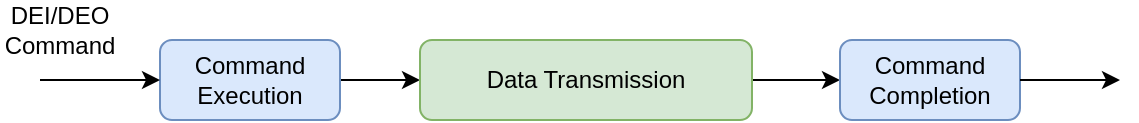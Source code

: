 <mxfile version="21.6.9" type="device">
  <diagram name="第 1 页" id="FD9vOynj4ijKK2sSxHyj">
    <mxGraphModel dx="984" dy="553" grid="1" gridSize="10" guides="1" tooltips="1" connect="1" arrows="1" fold="1" page="1" pageScale="1" pageWidth="827" pageHeight="1169" math="0" shadow="0">
      <root>
        <mxCell id="0" />
        <mxCell id="1" parent="0" />
        <mxCell id="a0gOtykfj_mzRUTAZX3w-4" style="edgeStyle=orthogonalEdgeStyle;rounded=0;orthogonalLoop=1;jettySize=auto;html=1;" edge="1" parent="1" source="a0gOtykfj_mzRUTAZX3w-1" target="a0gOtykfj_mzRUTAZX3w-2">
          <mxGeometry relative="1" as="geometry" />
        </mxCell>
        <mxCell id="a0gOtykfj_mzRUTAZX3w-1" value="Command Execution" style="rounded=1;whiteSpace=wrap;html=1;fillColor=#dae8fc;strokeColor=#6c8ebf;" vertex="1" parent="1">
          <mxGeometry x="200" y="230" width="90" height="40" as="geometry" />
        </mxCell>
        <mxCell id="a0gOtykfj_mzRUTAZX3w-5" style="edgeStyle=orthogonalEdgeStyle;rounded=0;orthogonalLoop=1;jettySize=auto;html=1;" edge="1" parent="1" source="a0gOtykfj_mzRUTAZX3w-2" target="a0gOtykfj_mzRUTAZX3w-3">
          <mxGeometry relative="1" as="geometry" />
        </mxCell>
        <mxCell id="a0gOtykfj_mzRUTAZX3w-2" value="Data Transmission" style="rounded=1;whiteSpace=wrap;html=1;fillColor=#d5e8d4;strokeColor=#82b366;" vertex="1" parent="1">
          <mxGeometry x="330" y="230" width="166" height="40" as="geometry" />
        </mxCell>
        <mxCell id="a0gOtykfj_mzRUTAZX3w-3" value="Command Completion" style="rounded=1;whiteSpace=wrap;html=1;fillColor=#dae8fc;strokeColor=#6c8ebf;" vertex="1" parent="1">
          <mxGeometry x="540" y="230" width="90" height="40" as="geometry" />
        </mxCell>
        <mxCell id="a0gOtykfj_mzRUTAZX3w-6" value="" style="endArrow=classic;html=1;rounded=0;entryX=0;entryY=0.5;entryDx=0;entryDy=0;" edge="1" parent="1" target="a0gOtykfj_mzRUTAZX3w-1">
          <mxGeometry width="50" height="50" relative="1" as="geometry">
            <mxPoint x="140" y="250" as="sourcePoint" />
            <mxPoint x="440" y="260" as="targetPoint" />
          </mxGeometry>
        </mxCell>
        <mxCell id="a0gOtykfj_mzRUTAZX3w-7" value="" style="endArrow=classic;html=1;rounded=0;exitX=1;exitY=0.5;exitDx=0;exitDy=0;" edge="1" parent="1" source="a0gOtykfj_mzRUTAZX3w-3">
          <mxGeometry width="50" height="50" relative="1" as="geometry">
            <mxPoint x="390" y="310" as="sourcePoint" />
            <mxPoint x="680" y="250" as="targetPoint" />
          </mxGeometry>
        </mxCell>
        <mxCell id="a0gOtykfj_mzRUTAZX3w-8" value="DEI/DEO Command" style="text;html=1;strokeColor=none;fillColor=none;align=center;verticalAlign=middle;whiteSpace=wrap;rounded=0;" vertex="1" parent="1">
          <mxGeometry x="120" y="210" width="60" height="30" as="geometry" />
        </mxCell>
      </root>
    </mxGraphModel>
  </diagram>
</mxfile>
